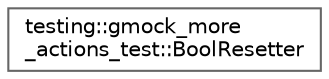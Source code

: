 digraph "Graphical Class Hierarchy"
{
 // LATEX_PDF_SIZE
  bgcolor="transparent";
  edge [fontname=Helvetica,fontsize=10,labelfontname=Helvetica,labelfontsize=10];
  node [fontname=Helvetica,fontsize=10,shape=box,height=0.2,width=0.4];
  rankdir="LR";
  Node0 [id="Node000000",label="testing::gmock_more\l_actions_test::BoolResetter",height=0.2,width=0.4,color="grey40", fillcolor="white", style="filled",URL="$classtesting_1_1gmock__more__actions__test_1_1BoolResetter.html",tooltip=" "];
}
